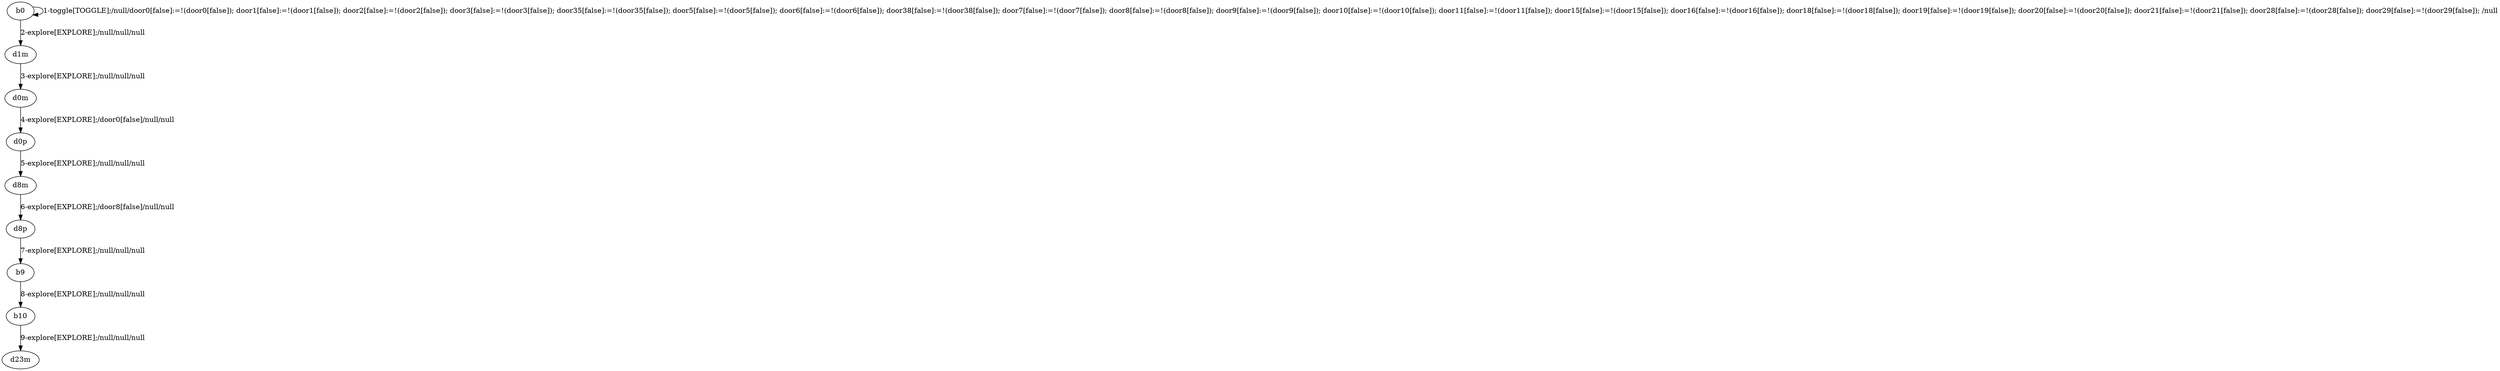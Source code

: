 # Total number of goals covered by this test: 2
# b9 --> b10
# d8p --> b9

digraph g {
"b0" -> "b0" [label = "1-toggle[TOGGLE];/null/door0[false]:=!(door0[false]); door1[false]:=!(door1[false]); door2[false]:=!(door2[false]); door3[false]:=!(door3[false]); door35[false]:=!(door35[false]); door5[false]:=!(door5[false]); door6[false]:=!(door6[false]); door38[false]:=!(door38[false]); door7[false]:=!(door7[false]); door8[false]:=!(door8[false]); door9[false]:=!(door9[false]); door10[false]:=!(door10[false]); door11[false]:=!(door11[false]); door15[false]:=!(door15[false]); door16[false]:=!(door16[false]); door18[false]:=!(door18[false]); door19[false]:=!(door19[false]); door20[false]:=!(door20[false]); door21[false]:=!(door21[false]); door28[false]:=!(door28[false]); door29[false]:=!(door29[false]); /null"];
"b0" -> "d1m" [label = "2-explore[EXPLORE];/null/null/null"];
"d1m" -> "d0m" [label = "3-explore[EXPLORE];/null/null/null"];
"d0m" -> "d0p" [label = "4-explore[EXPLORE];/door0[false]/null/null"];
"d0p" -> "d8m" [label = "5-explore[EXPLORE];/null/null/null"];
"d8m" -> "d8p" [label = "6-explore[EXPLORE];/door8[false]/null/null"];
"d8p" -> "b9" [label = "7-explore[EXPLORE];/null/null/null"];
"b9" -> "b10" [label = "8-explore[EXPLORE];/null/null/null"];
"b10" -> "d23m" [label = "9-explore[EXPLORE];/null/null/null"];
}